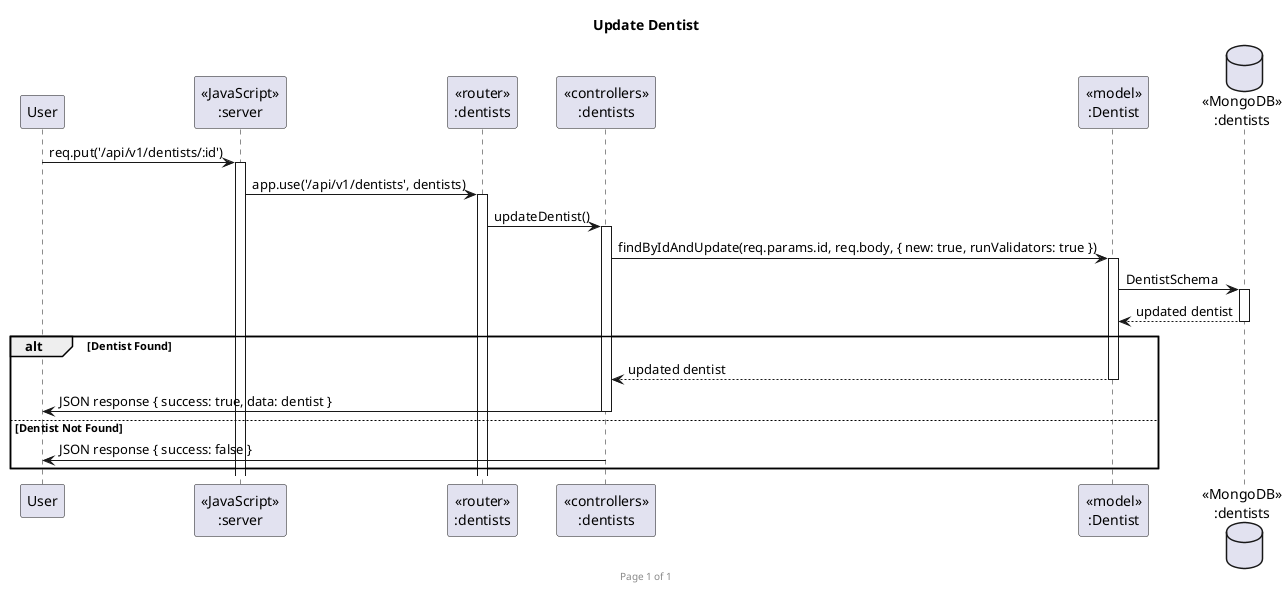 @startuml Update Dentist (PUT)

footer Page %page% of %lastpage%
title "Update Dentist"

participant "User" as user
participant "<<JavaScript>>\n:server" as server
participant "<<router>>\n:dentists" as routerDentists
participant "<<controllers>>\n:dentists" as controllersDentists
participant "<<model>>\n:Dentist" as modelDentist
database "<<MongoDB>>\n:dentists" as DentistsDatabase

user -> server ++ : req.put('/api/v1/dentists/:id')
server -> routerDentists ++ : app.use('/api/v1/dentists', dentists)
routerDentists -> controllersDentists ++ : updateDentist()
controllersDentists -> modelDentist ++ : findByIdAndUpdate(req.params.id, req.body, { new: true, runValidators: true })
modelDentist -> DentistsDatabase ++ : DentistSchema
DentistsDatabase --> modelDentist -- : updated dentist

alt Dentist Found
    controllersDentists <-- modelDentist -- : updated dentist
    controllersDentists -> user -- : JSON response { success: true, data: dentist }
else Dentist Not Found
    controllersDentists -> user -- : JSON response { success: false }
end

@enduml
